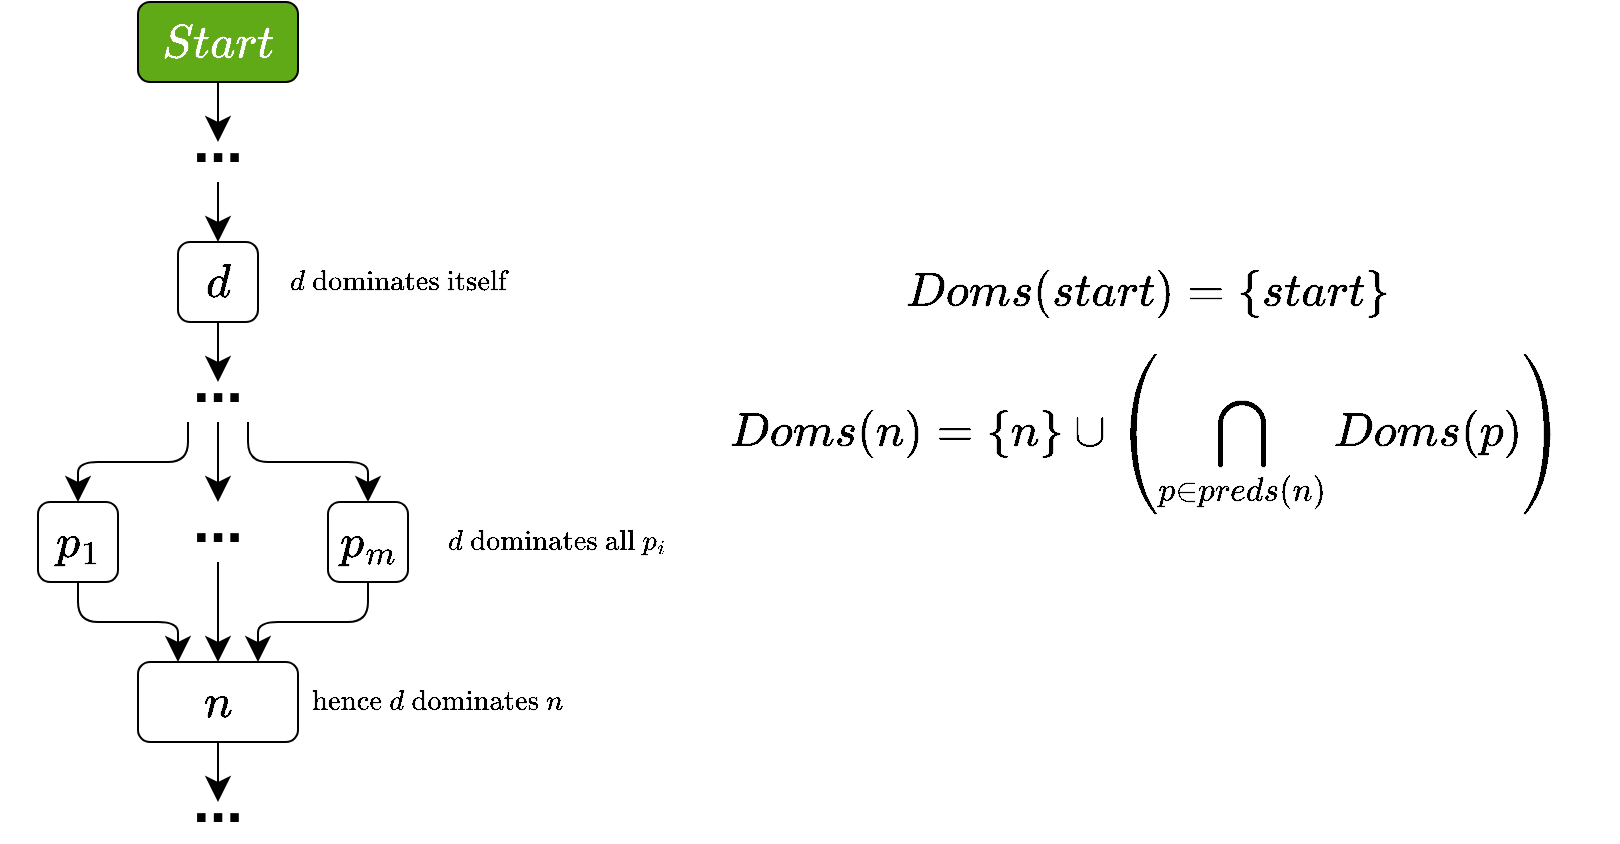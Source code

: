 <mxfile version="13.9.9" type="device"><diagram id="nE5BU2UghYiHj2XtgB7j" name="Page-1"><mxGraphModel dx="621" dy="552" grid="1" gridSize="10" guides="1" tooltips="1" connect="1" arrows="1" fold="1" page="1" pageScale="1" pageWidth="850" pageHeight="1100" math="1" shadow="0"><root><mxCell id="0"/><mxCell id="1" parent="0"/><mxCell id="-2USHWZIo8nW3UYj9tCT-15" style="edgeStyle=orthogonalEdgeStyle;rounded=1;orthogonalLoop=1;jettySize=auto;html=1;exitX=0.5;exitY=1;exitDx=0;exitDy=0;entryX=0.5;entryY=0;entryDx=0;entryDy=0;endSize=10;" edge="1" parent="1" source="-2USHWZIo8nW3UYj9tCT-3" target="-2USHWZIo8nW3UYj9tCT-14"><mxGeometry relative="1" as="geometry"/></mxCell><mxCell id="-2USHWZIo8nW3UYj9tCT-3" value="$$Start$$" style="rounded=1;whiteSpace=wrap;html=1;fontSize=20;fillColor=#60a917;fontColor=#ffffff;" vertex="1" parent="1"><mxGeometry x="120" y="80" width="80" height="40" as="geometry"/></mxCell><mxCell id="-2USHWZIo8nW3UYj9tCT-18" style="edgeStyle=orthogonalEdgeStyle;rounded=1;orthogonalLoop=1;jettySize=auto;html=1;exitX=0.5;exitY=1;exitDx=0;exitDy=0;entryX=0.5;entryY=0;entryDx=0;entryDy=0;endSize=10;" edge="1" parent="1" source="-2USHWZIo8nW3UYj9tCT-6" target="-2USHWZIo8nW3UYj9tCT-17"><mxGeometry relative="1" as="geometry"/></mxCell><mxCell id="-2USHWZIo8nW3UYj9tCT-6" value="$$d$$" style="rounded=1;whiteSpace=wrap;html=1;fontSize=20;" vertex="1" parent="1"><mxGeometry x="140" y="200" width="40" height="40" as="geometry"/></mxCell><mxCell id="-2USHWZIo8nW3UYj9tCT-33" style="edgeStyle=orthogonalEdgeStyle;rounded=1;orthogonalLoop=1;jettySize=auto;html=1;exitX=0.5;exitY=1;exitDx=0;exitDy=0;entryX=0.25;entryY=0;entryDx=0;entryDy=0;endSize=10;" edge="1" parent="1" source="-2USHWZIo8nW3UYj9tCT-8" target="-2USHWZIo8nW3UYj9tCT-13"><mxGeometry relative="1" as="geometry"/></mxCell><mxCell id="-2USHWZIo8nW3UYj9tCT-8" value="$$p_1$$" style="rounded=1;whiteSpace=wrap;html=1;fontSize=20;" vertex="1" parent="1"><mxGeometry x="70" y="330" width="40" height="40" as="geometry"/></mxCell><mxCell id="-2USHWZIo8nW3UYj9tCT-32" style="edgeStyle=orthogonalEdgeStyle;rounded=1;orthogonalLoop=1;jettySize=auto;html=1;exitX=0.5;exitY=1;exitDx=0;exitDy=0;entryX=0.75;entryY=0;entryDx=0;entryDy=0;endSize=10;" edge="1" parent="1" source="-2USHWZIo8nW3UYj9tCT-12" target="-2USHWZIo8nW3UYj9tCT-13"><mxGeometry relative="1" as="geometry"/></mxCell><mxCell id="-2USHWZIo8nW3UYj9tCT-12" value="$$p_m$$" style="rounded=1;whiteSpace=wrap;html=1;fontSize=20;" vertex="1" parent="1"><mxGeometry x="215" y="330" width="40" height="40" as="geometry"/></mxCell><mxCell id="-2USHWZIo8nW3UYj9tCT-39" style="edgeStyle=orthogonalEdgeStyle;rounded=1;orthogonalLoop=1;jettySize=auto;html=1;exitX=0.5;exitY=1;exitDx=0;exitDy=0;entryX=0.5;entryY=0;entryDx=0;entryDy=0;endSize=10;" edge="1" parent="1" source="-2USHWZIo8nW3UYj9tCT-13"><mxGeometry relative="1" as="geometry"><mxPoint x="160" y="480" as="targetPoint"/></mxGeometry></mxCell><mxCell id="-2USHWZIo8nW3UYj9tCT-13" value="$$n$$" style="rounded=1;whiteSpace=wrap;html=1;fontSize=20;" vertex="1" parent="1"><mxGeometry x="120" y="410" width="80" height="40" as="geometry"/></mxCell><mxCell id="-2USHWZIo8nW3UYj9tCT-16" style="edgeStyle=orthogonalEdgeStyle;rounded=1;orthogonalLoop=1;jettySize=auto;html=1;exitX=0.5;exitY=1;exitDx=0;exitDy=0;entryX=0.5;entryY=0;entryDx=0;entryDy=0;endSize=10;" edge="1" parent="1" source="-2USHWZIo8nW3UYj9tCT-14" target="-2USHWZIo8nW3UYj9tCT-6"><mxGeometry relative="1" as="geometry"/></mxCell><mxCell id="-2USHWZIo8nW3UYj9tCT-14" value="..." style="text;html=1;strokeColor=none;fillColor=none;align=center;verticalAlign=bottom;whiteSpace=wrap;rounded=0;labelBackgroundColor=none;fontSize=30;fontColor=default;fontStyle=1" vertex="1" parent="1"><mxGeometry x="130" y="150" width="60" height="20" as="geometry"/></mxCell><mxCell id="-2USHWZIo8nW3UYj9tCT-19" style="edgeStyle=orthogonalEdgeStyle;rounded=1;orthogonalLoop=1;jettySize=auto;html=1;exitX=0.25;exitY=1;exitDx=0;exitDy=0;entryX=0.5;entryY=0;entryDx=0;entryDy=0;endSize=10;" edge="1" parent="1" source="-2USHWZIo8nW3UYj9tCT-17" target="-2USHWZIo8nW3UYj9tCT-8"><mxGeometry relative="1" as="geometry"><mxPoint x="110" y="290.0" as="sourcePoint"/></mxGeometry></mxCell><mxCell id="-2USHWZIo8nW3UYj9tCT-22" style="edgeStyle=orthogonalEdgeStyle;rounded=1;orthogonalLoop=1;jettySize=auto;html=1;exitX=0.75;exitY=1;exitDx=0;exitDy=0;entryX=0.5;entryY=0;entryDx=0;entryDy=0;endSize=10;" edge="1" parent="1" source="-2USHWZIo8nW3UYj9tCT-17" target="-2USHWZIo8nW3UYj9tCT-12"><mxGeometry relative="1" as="geometry"><mxPoint x="170" y="290.0" as="sourcePoint"/></mxGeometry></mxCell><mxCell id="-2USHWZIo8nW3UYj9tCT-34" style="edgeStyle=orthogonalEdgeStyle;rounded=1;orthogonalLoop=1;jettySize=auto;html=1;exitX=0.5;exitY=1;exitDx=0;exitDy=0;entryX=0.5;entryY=0;entryDx=0;entryDy=0;endSize=10;" edge="1" parent="1" source="-2USHWZIo8nW3UYj9tCT-17" target="-2USHWZIo8nW3UYj9tCT-30"><mxGeometry relative="1" as="geometry"/></mxCell><mxCell id="-2USHWZIo8nW3UYj9tCT-17" value="..." style="text;html=1;strokeColor=none;fillColor=none;align=center;verticalAlign=bottom;whiteSpace=wrap;rounded=0;labelBackgroundColor=none;fontSize=30;fontColor=default;fontStyle=1" vertex="1" parent="1"><mxGeometry x="130" y="270" width="60" height="20" as="geometry"/></mxCell><mxCell id="-2USHWZIo8nW3UYj9tCT-31" style="edgeStyle=orthogonalEdgeStyle;rounded=1;orthogonalLoop=1;jettySize=auto;html=1;exitX=0.5;exitY=1;exitDx=0;exitDy=0;entryX=0.5;entryY=0;entryDx=0;entryDy=0;endSize=10;" edge="1" parent="1" source="-2USHWZIo8nW3UYj9tCT-30" target="-2USHWZIo8nW3UYj9tCT-13"><mxGeometry relative="1" as="geometry"/></mxCell><mxCell id="-2USHWZIo8nW3UYj9tCT-30" value="..." style="text;html=1;strokeColor=none;fillColor=none;align=center;verticalAlign=bottom;whiteSpace=wrap;rounded=0;labelBackgroundColor=none;fontSize=30;fontColor=default;fontStyle=1" vertex="1" parent="1"><mxGeometry x="130" y="330" width="60" height="30" as="geometry"/></mxCell><mxCell id="-2USHWZIo8nW3UYj9tCT-44" value="..." style="text;html=1;strokeColor=none;fillColor=none;align=center;verticalAlign=bottom;whiteSpace=wrap;rounded=0;labelBackgroundColor=none;fontSize=30;fontColor=default;fontStyle=1" vertex="1" parent="1"><mxGeometry x="130" y="480" width="60" height="20" as="geometry"/></mxCell><mxCell id="-2USHWZIo8nW3UYj9tCT-45" value="$$d \text{ dominates all } p_i$$" style="text;html=1;strokeColor=none;fillColor=none;align=center;verticalAlign=middle;whiteSpace=wrap;rounded=0;" vertex="1" parent="1"><mxGeometry x="270" y="340" width="120" height="20" as="geometry"/></mxCell><mxCell id="-2USHWZIo8nW3UYj9tCT-46" value="$$\text{hence }d \text{ dominates } n$$" style="text;html=1;strokeColor=none;fillColor=none;align=center;verticalAlign=middle;whiteSpace=wrap;rounded=0;" vertex="1" parent="1"><mxGeometry x="210" y="420" width="120" height="20" as="geometry"/></mxCell><mxCell id="-2USHWZIo8nW3UYj9tCT-47" value="$$d \text{ dominates itself}$$" style="text;html=1;strokeColor=none;fillColor=none;align=center;verticalAlign=middle;whiteSpace=wrap;rounded=0;" vertex="1" parent="1"><mxGeometry x="190" y="210" width="120" height="20" as="geometry"/></mxCell><mxCell id="-2USHWZIo8nW3UYj9tCT-49" value="$$Doms(n) = \{n\} \cup \left( \bigcap_{p \in preds(n)}Doms(p)\right)$$" style="text;html=1;strokeColor=none;fillColor=none;align=center;verticalAlign=middle;whiteSpace=wrap;rounded=0;fontSize=20;" vertex="1" parent="1"><mxGeometry x="390" y="240" width="470" height="110" as="geometry"/></mxCell><mxCell id="-2USHWZIo8nW3UYj9tCT-50" value="$$Doms(start) = \{start\}$$" style="text;html=1;strokeColor=none;fillColor=none;align=center;verticalAlign=middle;whiteSpace=wrap;rounded=0;fontSize=20;" vertex="1" parent="1"><mxGeometry x="390" y="170" width="470" height="110" as="geometry"/></mxCell></root></mxGraphModel></diagram></mxfile>